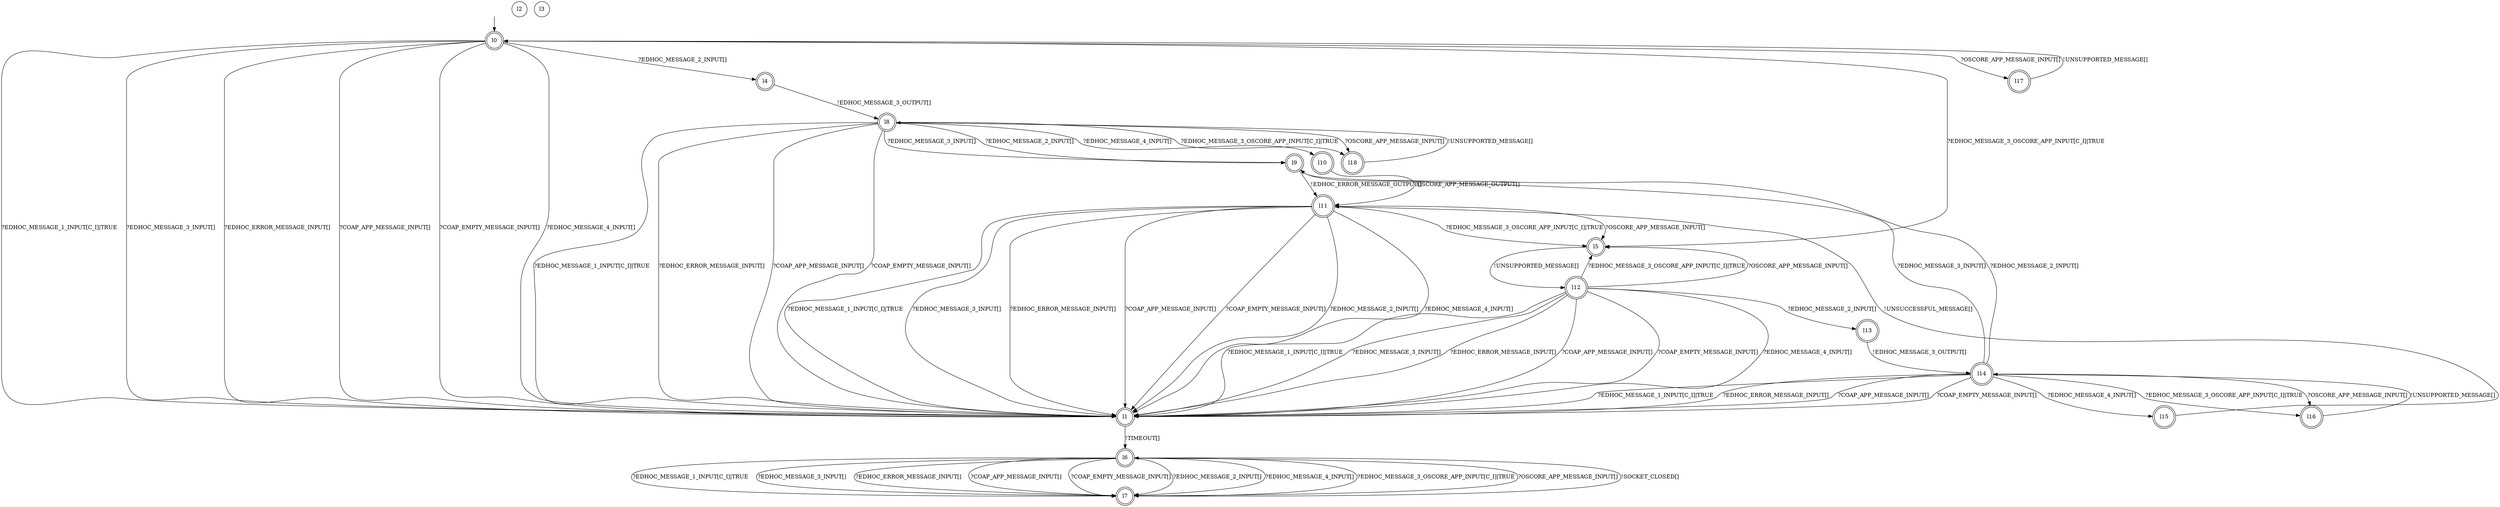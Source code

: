 digraph RA {
"" [shape=none,label=<>]
"l0" [shape=doublecircle]
"l1" [shape=doublecircle]
"l2" [shape=circle]
"l3" [shape=circle]
"l4" [shape=doublecircle]
"l5" [shape=doublecircle]
"l6" [shape=doublecircle]
"l7" [shape=doublecircle]
"l8" [shape=doublecircle]
"l9" [shape=doublecircle]
"l10" [shape=doublecircle]
"l11" [shape=doublecircle]
"l12" [shape=doublecircle]
"l13" [shape=doublecircle]
"l14" [shape=doublecircle]
"l15" [shape=doublecircle]
"l16" [shape=doublecircle]
"l17" [shape=doublecircle]
"l18" [shape=doublecircle]
"" -> "l0"
"l0" -> "l1" [label=<?EDHOC_MESSAGE_1_INPUT[C_I]|TRUE>]
"l0" -> "l1" [label=<?EDHOC_MESSAGE_3_INPUT[]>]
"l0" -> "l1" [label=<?EDHOC_ERROR_MESSAGE_INPUT[]>]
"l0" -> "l1" [label=<?COAP_APP_MESSAGE_INPUT[]>]
"l0" -> "l1" [label=<?COAP_EMPTY_MESSAGE_INPUT[]>]
"l0" -> "l1" [label=<?EDHOC_MESSAGE_4_INPUT[]>]
"l0" -> "l4" [label=<?EDHOC_MESSAGE_2_INPUT[]>]
"l0" -> "l5" [label=<?EDHOC_MESSAGE_3_OSCORE_APP_INPUT[C_I]|TRUE>]
"l0" -> "l17" [label=<?OSCORE_APP_MESSAGE_INPUT[]>]
"l1" -> "l6" [label=<!TIMEOUT[]>]
"l4" -> "l8" [label=<!EDHOC_MESSAGE_3_OUTPUT[]>]
"l5" -> "l12" [label=<!UNSUPPORTED_MESSAGE[]>]
"l6" -> "l7" [label=<?EDHOC_MESSAGE_1_INPUT[C_I]|TRUE>]
"l6" -> "l7" [label=<?EDHOC_MESSAGE_3_INPUT[]>]
"l6" -> "l7" [label=<?EDHOC_ERROR_MESSAGE_INPUT[]>]
"l6" -> "l7" [label=<?COAP_APP_MESSAGE_INPUT[]>]
"l6" -> "l7" [label=<?COAP_EMPTY_MESSAGE_INPUT[]>]
"l6" -> "l7" [label=<?EDHOC_MESSAGE_2_INPUT[]>]
"l6" -> "l7" [label=<?EDHOC_MESSAGE_4_INPUT[]>]
"l6" -> "l7" [label=<?EDHOC_MESSAGE_3_OSCORE_APP_INPUT[C_I]|TRUE>]
"l6" -> "l7" [label=<?OSCORE_APP_MESSAGE_INPUT[]>]
"l7" -> "l6" [label=<!SOCKET_CLOSED[]>]
"l8" -> "l1" [label=<?EDHOC_MESSAGE_1_INPUT[C_I]|TRUE>]
"l8" -> "l1" [label=<?EDHOC_ERROR_MESSAGE_INPUT[]>]
"l8" -> "l1" [label=<?COAP_APP_MESSAGE_INPUT[]>]
"l8" -> "l1" [label=<?COAP_EMPTY_MESSAGE_INPUT[]>]
"l8" -> "l9" [label=<?EDHOC_MESSAGE_3_INPUT[]>]
"l8" -> "l9" [label=<?EDHOC_MESSAGE_2_INPUT[]>]
"l8" -> "l10" [label=<?EDHOC_MESSAGE_4_INPUT[]>]
"l8" -> "l18" [label=<?EDHOC_MESSAGE_3_OSCORE_APP_INPUT[C_I]|TRUE>]
"l8" -> "l18" [label=<?OSCORE_APP_MESSAGE_INPUT[]>]
"l9" -> "l11" [label=<!EDHOC_ERROR_MESSAGE_OUTPUT[]>]
"l10" -> "l11" [label=<!OSCORE_APP_MESSAGE_OUTPUT[]>]
"l11" -> "l1" [label=<?EDHOC_MESSAGE_1_INPUT[C_I]|TRUE>]
"l11" -> "l1" [label=<?EDHOC_MESSAGE_3_INPUT[]>]
"l11" -> "l1" [label=<?EDHOC_ERROR_MESSAGE_INPUT[]>]
"l11" -> "l1" [label=<?COAP_APP_MESSAGE_INPUT[]>]
"l11" -> "l1" [label=<?COAP_EMPTY_MESSAGE_INPUT[]>]
"l11" -> "l1" [label=<?EDHOC_MESSAGE_2_INPUT[]>]
"l11" -> "l1" [label=<?EDHOC_MESSAGE_4_INPUT[]>]
"l11" -> "l5" [label=<?EDHOC_MESSAGE_3_OSCORE_APP_INPUT[C_I]|TRUE>]
"l11" -> "l5" [label=<?OSCORE_APP_MESSAGE_INPUT[]>]
"l12" -> "l1" [label=<?EDHOC_MESSAGE_1_INPUT[C_I]|TRUE>]
"l12" -> "l1" [label=<?EDHOC_MESSAGE_3_INPUT[]>]
"l12" -> "l1" [label=<?EDHOC_ERROR_MESSAGE_INPUT[]>]
"l12" -> "l1" [label=<?COAP_APP_MESSAGE_INPUT[]>]
"l12" -> "l1" [label=<?COAP_EMPTY_MESSAGE_INPUT[]>]
"l12" -> "l1" [label=<?EDHOC_MESSAGE_4_INPUT[]>]
"l12" -> "l5" [label=<?EDHOC_MESSAGE_3_OSCORE_APP_INPUT[C_I]|TRUE>]
"l12" -> "l5" [label=<?OSCORE_APP_MESSAGE_INPUT[]>]
"l12" -> "l13" [label=<?EDHOC_MESSAGE_2_INPUT[]>]
"l13" -> "l14" [label=<!EDHOC_MESSAGE_3_OUTPUT[]>]
"l14" -> "l1" [label=<?EDHOC_MESSAGE_1_INPUT[C_I]|TRUE>]
"l14" -> "l1" [label=<?EDHOC_ERROR_MESSAGE_INPUT[]>]
"l14" -> "l1" [label=<?COAP_APP_MESSAGE_INPUT[]>]
"l14" -> "l1" [label=<?COAP_EMPTY_MESSAGE_INPUT[]>]
"l14" -> "l9" [label=<?EDHOC_MESSAGE_3_INPUT[]>]
"l14" -> "l9" [label=<?EDHOC_MESSAGE_2_INPUT[]>]
"l14" -> "l15" [label=<?EDHOC_MESSAGE_4_INPUT[]>]
"l14" -> "l16" [label=<?EDHOC_MESSAGE_3_OSCORE_APP_INPUT[C_I]|TRUE>]
"l14" -> "l16" [label=<?OSCORE_APP_MESSAGE_INPUT[]>]
"l15" -> "l11" [label=<!UNSUCCESSFUL_MESSAGE[]>]
"l16" -> "l14" [label=<!UNSUPPORTED_MESSAGE[]>]
"l17" -> "l0" [label=<!UNSUPPORTED_MESSAGE[]>]
"l18" -> "l8" [label=<!UNSUPPORTED_MESSAGE[]>]
}
